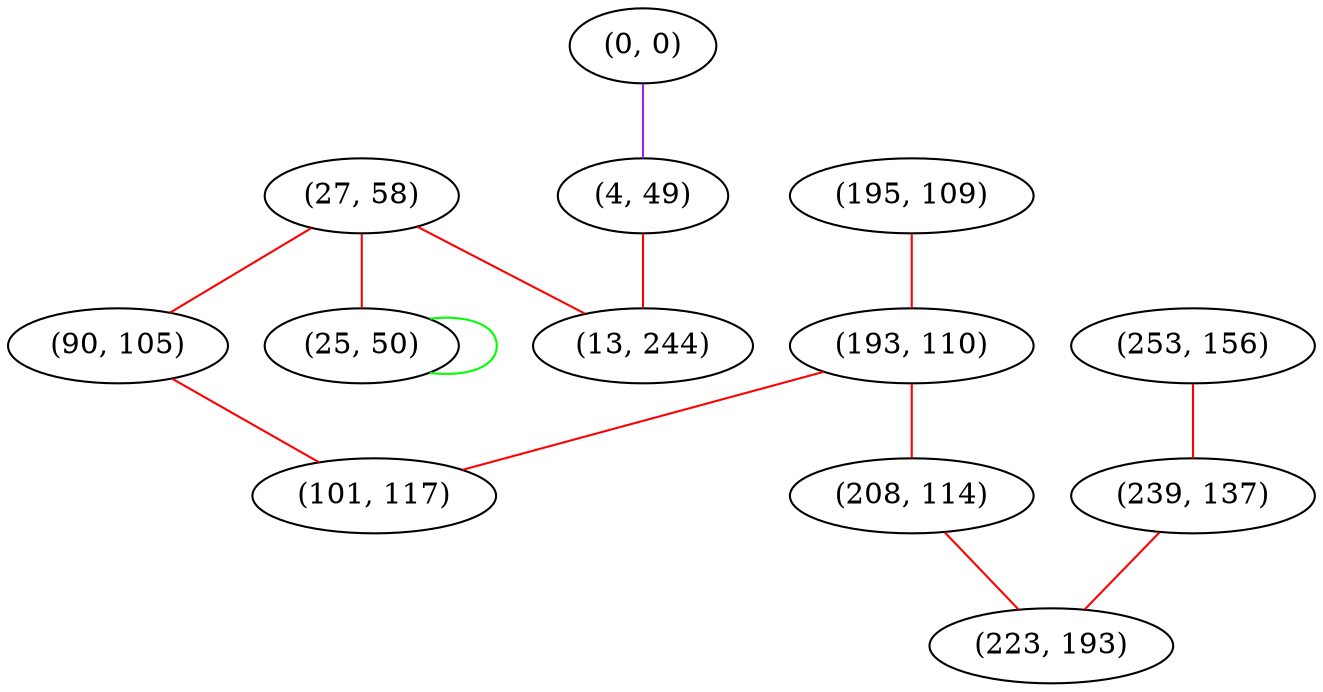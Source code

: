 graph "" {
"(27, 58)";
"(0, 0)";
"(195, 109)";
"(25, 50)";
"(4, 49)";
"(193, 110)";
"(253, 156)";
"(90, 105)";
"(101, 117)";
"(239, 137)";
"(13, 244)";
"(208, 114)";
"(223, 193)";
"(27, 58)" -- "(25, 50)"  [color=red, key=0, weight=1];
"(27, 58)" -- "(13, 244)"  [color=red, key=0, weight=1];
"(27, 58)" -- "(90, 105)"  [color=red, key=0, weight=1];
"(0, 0)" -- "(4, 49)"  [color=purple, key=0, weight=4];
"(195, 109)" -- "(193, 110)"  [color=red, key=0, weight=1];
"(25, 50)" -- "(25, 50)"  [color=green, key=0, weight=2];
"(4, 49)" -- "(13, 244)"  [color=red, key=0, weight=1];
"(193, 110)" -- "(101, 117)"  [color=red, key=0, weight=1];
"(193, 110)" -- "(208, 114)"  [color=red, key=0, weight=1];
"(253, 156)" -- "(239, 137)"  [color=red, key=0, weight=1];
"(90, 105)" -- "(101, 117)"  [color=red, key=0, weight=1];
"(239, 137)" -- "(223, 193)"  [color=red, key=0, weight=1];
"(208, 114)" -- "(223, 193)"  [color=red, key=0, weight=1];
}
